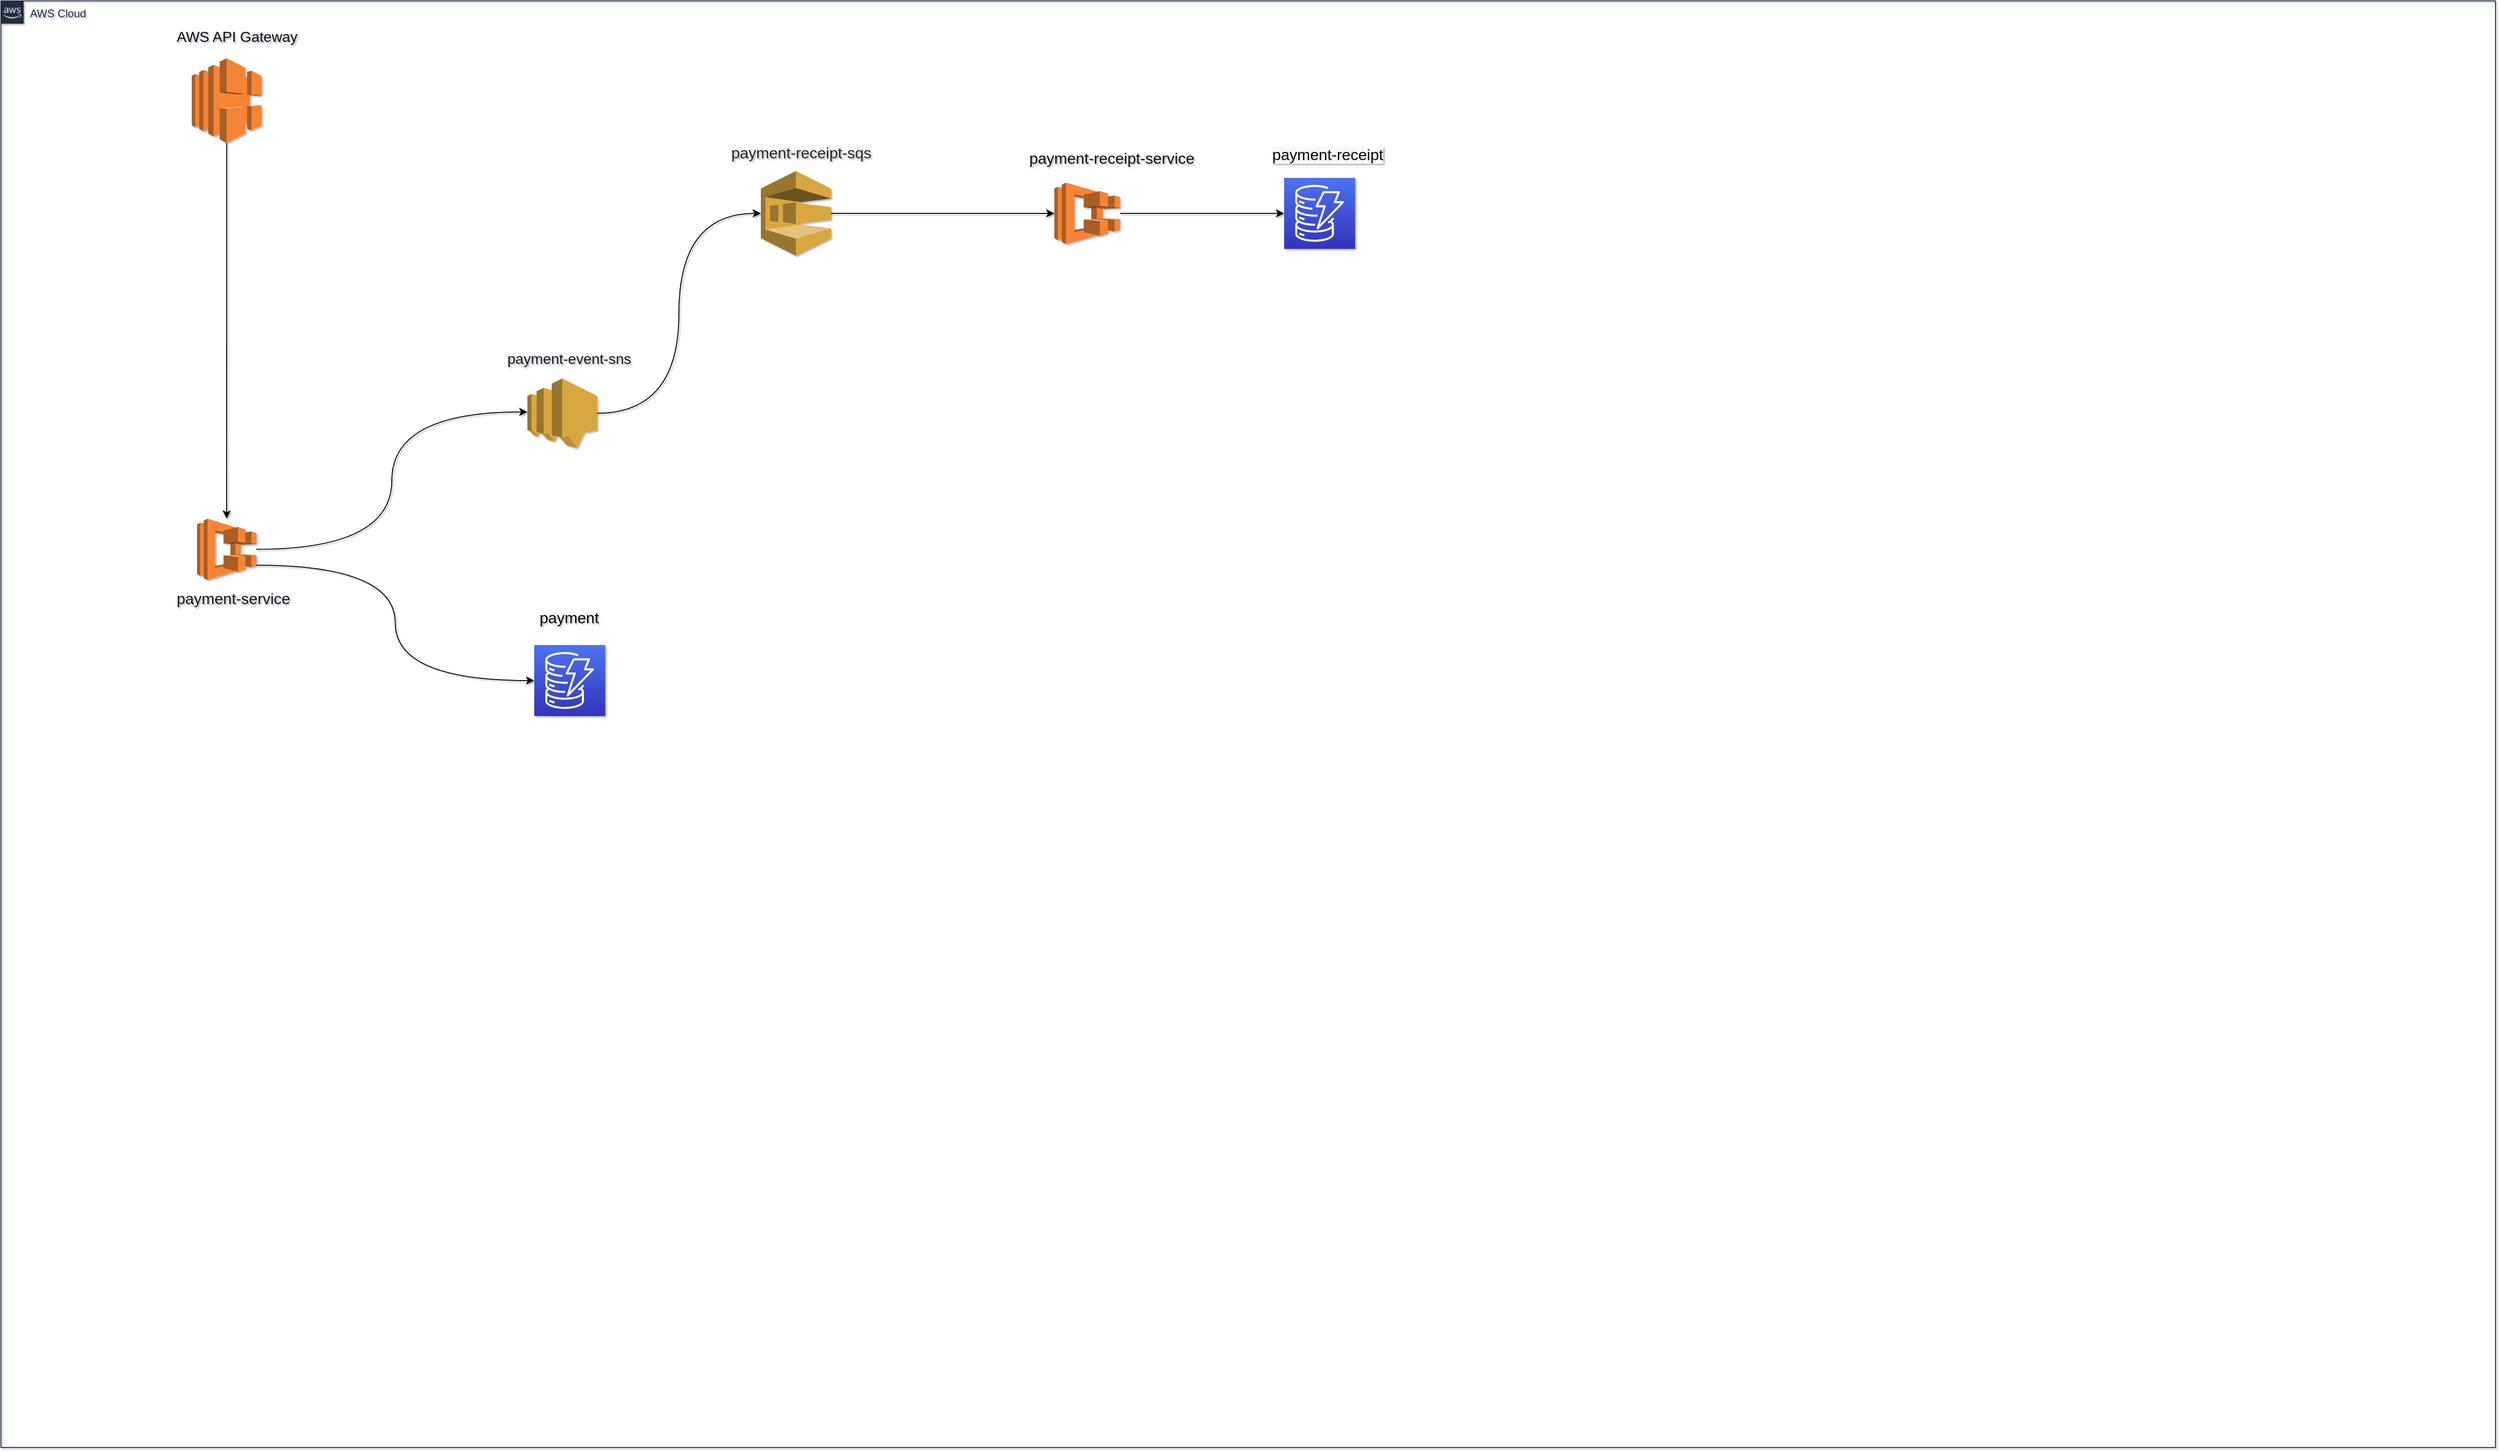 <mxfile version="21.3.7" type="github">
  <diagram id="sx4DB-smJGjERo_jBSHq" name="Page-1">
    <mxGraphModel dx="2171" dy="2307" grid="0" gridSize="10" guides="1" tooltips="1" connect="1" arrows="1" fold="1" page="1" pageScale="1" pageWidth="827" pageHeight="1169" background="#FFFFFF" math="0" shadow="1">
      <root>
        <mxCell id="0" />
        <mxCell id="1" parent="0" />
        <mxCell id="05hHKeat-juu67TqZmML-76" value="AWS Cloud" style="points=[[0,0],[0.25,0],[0.5,0],[0.75,0],[1,0],[1,0.25],[1,0.5],[1,0.75],[1,1],[0.75,1],[0.5,1],[0.25,1],[0,1],[0,0.75],[0,0.5],[0,0.25]];outlineConnect=0;gradientColor=none;html=1;whiteSpace=wrap;fontSize=12;fontStyle=0;container=1;pointerEvents=0;collapsible=0;recursiveResize=0;shape=mxgraph.aws4.group;grIcon=mxgraph.aws4.group_aws_cloud_alt;strokeColor=#232F3E;fillColor=none;verticalAlign=top;align=left;spacingLeft=30;fontColor=#232F3E;dashed=0;rounded=1;" parent="1" vertex="1">
          <mxGeometry x="20" y="-170" width="2741" height="1590" as="geometry" />
        </mxCell>
        <mxCell id="Bep4C9arfv8VF3FYXjHi-2" value="&lt;font style=&quot;font-size: 17px;&quot;&gt;payment-service&lt;/font&gt;" style="text;html=1;align=center;verticalAlign=middle;resizable=0;points=[];autosize=1;strokeColor=none;fillColor=none;fontColor=#151313;" parent="05hHKeat-juu67TqZmML-76" vertex="1">
          <mxGeometry x="187" y="648" width="135" height="20" as="geometry" />
        </mxCell>
        <mxCell id="gEH1WUusGIEwQWeTA551-2" style="edgeStyle=orthogonalEdgeStyle;orthogonalLoop=1;jettySize=auto;html=1;entryX=0;entryY=0.48;entryDx=0;entryDy=0;entryPerimeter=0;curved=1;" parent="05hHKeat-juu67TqZmML-76" source="Bep4C9arfv8VF3FYXjHi-3" target="Bep4C9arfv8VF3FYXjHi-16" edge="1">
          <mxGeometry relative="1" as="geometry" />
        </mxCell>
        <mxCell id="gEH1WUusGIEwQWeTA551-4" style="edgeStyle=orthogonalEdgeStyle;curved=1;orthogonalLoop=1;jettySize=auto;html=1;exitX=1;exitY=0.76;exitDx=0;exitDy=0;exitPerimeter=0;entryX=0;entryY=0.5;entryDx=0;entryDy=0;entryPerimeter=0;" parent="05hHKeat-juu67TqZmML-76" source="Bep4C9arfv8VF3FYXjHi-3" target="Bep4C9arfv8VF3FYXjHi-10" edge="1">
          <mxGeometry relative="1" as="geometry" />
        </mxCell>
        <mxCell id="Bep4C9arfv8VF3FYXjHi-3" value="" style="outlineConnect=0;dashed=0;verticalLabelPosition=bottom;verticalAlign=top;align=center;html=1;shape=mxgraph.aws3.ecs;fillColor=#F58534;gradientColor=none;fontSize=17;" parent="05hHKeat-juu67TqZmML-76" vertex="1">
          <mxGeometry x="215.5" y="569" width="65" height="67.5" as="geometry" />
        </mxCell>
        <mxCell id="Bep4C9arfv8VF3FYXjHi-4" value="payment-receipt-service" style="text;align=left;verticalAlign=top;resizable=0;points=[];autosize=1;strokeColor=none;fillColor=none;fontColor=#100f0f;labelBackgroundColor=none;labelBorderColor=none;fontSize=17;" parent="05hHKeat-juu67TqZmML-76" vertex="1">
          <mxGeometry x="1128" y="156" width="199" height="32" as="geometry" />
        </mxCell>
        <mxCell id="gEH1WUusGIEwQWeTA551-21" style="edgeStyle=orthogonalEdgeStyle;curved=1;orthogonalLoop=1;jettySize=auto;html=1;fontSize=17;" parent="05hHKeat-juu67TqZmML-76" source="Bep4C9arfv8VF3FYXjHi-5" target="gEH1WUusGIEwQWeTA551-16" edge="1">
          <mxGeometry relative="1" as="geometry" />
        </mxCell>
        <mxCell id="Bep4C9arfv8VF3FYXjHi-5" value="" style="outlineConnect=0;dashed=0;verticalLabelPosition=bottom;verticalAlign=top;align=center;html=1;shape=mxgraph.aws3.ecs;fillColor=#F58534;gradientColor=none;fontSize=17;" parent="05hHKeat-juu67TqZmML-76" vertex="1">
          <mxGeometry x="1157.5" y="199.75" width="72" height="67.5" as="geometry" />
        </mxCell>
        <mxCell id="Bep4C9arfv8VF3FYXjHi-10" value="" style="points=[[0,0,0],[0.25,0,0],[0.5,0,0],[0.75,0,0],[1,0,0],[0,1,0],[0.25,1,0],[0.5,1,0],[0.75,1,0],[1,1,0],[0,0.25,0],[0,0.5,0],[0,0.75,0],[1,0.25,0],[1,0.5,0],[1,0.75,0]];outlineConnect=0;fontColor=#232F3E;gradientColor=#4D72F3;gradientDirection=north;fillColor=#3334B9;strokeColor=#ffffff;dashed=0;verticalLabelPosition=bottom;verticalAlign=top;align=center;html=1;fontSize=12;fontStyle=0;aspect=fixed;shape=mxgraph.aws4.resourceIcon;resIcon=mxgraph.aws4.dynamodb;" parent="05hHKeat-juu67TqZmML-76" vertex="1">
          <mxGeometry x="586" y="708" width="78" height="78" as="geometry" />
        </mxCell>
        <mxCell id="05hHKeat-juu67TqZmML-3" value="&lt;font style=&quot;font-size: 16px;&quot;&gt;AWS API Gateway&lt;/font&gt;" style="text;html=1;align=center;verticalAlign=middle;resizable=0;points=[];autosize=1;strokeColor=none;fillColor=none;rounded=1;fontColor=#0d0c0c;" parent="05hHKeat-juu67TqZmML-76" vertex="1">
          <mxGeometry x="187" y="29" width="143" height="20" as="geometry" />
        </mxCell>
        <mxCell id="Bep4C9arfv8VF3FYXjHi-15" value="&lt;font style=&quot;font-size: 17px;&quot;&gt;payment&lt;/font&gt;" style="text;html=1;align=center;verticalAlign=middle;resizable=0;points=[];autosize=1;fontSize=14;labelBorderColor=none;labelBackgroundColor=none;fontColor=#000000;" parent="05hHKeat-juu67TqZmML-76" vertex="1">
          <mxGeometry x="586" y="668" width="75" height="22" as="geometry" />
        </mxCell>
        <mxCell id="gEH1WUusGIEwQWeTA551-6" style="edgeStyle=orthogonalEdgeStyle;curved=1;orthogonalLoop=1;jettySize=auto;html=1;entryX=0;entryY=0.5;entryDx=0;entryDy=0;entryPerimeter=0;" parent="05hHKeat-juu67TqZmML-76" source="Bep4C9arfv8VF3FYXjHi-16" target="Bep4C9arfv8VF3FYXjHi-27" edge="1">
          <mxGeometry relative="1" as="geometry" />
        </mxCell>
        <mxCell id="Bep4C9arfv8VF3FYXjHi-16" value="" style="outlineConnect=0;dashed=0;verticalLabelPosition=bottom;verticalAlign=top;align=center;html=1;shape=mxgraph.aws3.sns;fillColor=#D9A741;gradientColor=none;fontSize=16;" parent="05hHKeat-juu67TqZmML-76" vertex="1">
          <mxGeometry x="578.5" y="415" width="76.5" height="76.5" as="geometry" />
        </mxCell>
        <mxCell id="Bep4C9arfv8VF3FYXjHi-21" value="payment-event-sns" style="text;html=1;align=center;verticalAlign=middle;resizable=0;points=[];autosize=1;strokeColor=none;fillColor=none;fontSize=16;fontColor=#1c1717;" parent="05hHKeat-juu67TqZmML-76" vertex="1">
          <mxGeometry x="546.5" y="377" width="154" height="31" as="geometry" />
        </mxCell>
        <mxCell id="gEH1WUusGIEwQWeTA551-9" style="edgeStyle=orthogonalEdgeStyle;curved=1;orthogonalLoop=1;jettySize=auto;html=1;exitX=1;exitY=0.5;exitDx=0;exitDy=0;exitPerimeter=0;entryX=0;entryY=0.5;entryDx=0;entryDy=0;entryPerimeter=0;fontSize=17;" parent="05hHKeat-juu67TqZmML-76" source="Bep4C9arfv8VF3FYXjHi-27" target="Bep4C9arfv8VF3FYXjHi-5" edge="1">
          <mxGeometry relative="1" as="geometry" />
        </mxCell>
        <mxCell id="Bep4C9arfv8VF3FYXjHi-27" value="" style="outlineConnect=0;dashed=0;verticalLabelPosition=bottom;verticalAlign=top;align=center;html=1;shape=mxgraph.aws3.sqs;fillColor=#D9A741;gradientColor=none;fontSize=16;" parent="05hHKeat-juu67TqZmML-76" vertex="1">
          <mxGeometry x="835" y="187" width="77" height="93" as="geometry" />
        </mxCell>
        <mxCell id="gEH1WUusGIEwQWeTA551-8" value="payment-receipt-sqs" style="text;html=1;align=center;verticalAlign=middle;resizable=0;points=[];autosize=1;strokeColor=none;fillColor=none;fontSize=17;fontColor=#2f2323;" parent="05hHKeat-juu67TqZmML-76" vertex="1">
          <mxGeometry x="793" y="152" width="172" height="32" as="geometry" />
        </mxCell>
        <mxCell id="gEH1WUusGIEwQWeTA551-16" value="" style="points=[[0,0,0],[0.25,0,0],[0.5,0,0],[0.75,0,0],[1,0,0],[0,1,0],[0.25,1,0],[0.5,1,0],[0.75,1,0],[1,1,0],[0,0.25,0],[0,0.5,0],[0,0.75,0],[1,0.25,0],[1,0.5,0],[1,0.75,0]];outlineConnect=0;fontColor=#232F3E;gradientColor=#4D72F3;gradientDirection=north;fillColor=#3334B9;strokeColor=#ffffff;dashed=0;verticalLabelPosition=bottom;verticalAlign=top;align=center;html=1;fontSize=12;fontStyle=0;aspect=fixed;shape=mxgraph.aws4.resourceIcon;resIcon=mxgraph.aws4.dynamodb;" parent="05hHKeat-juu67TqZmML-76" vertex="1">
          <mxGeometry x="1410" y="194.5" width="78" height="78" as="geometry" />
        </mxCell>
        <mxCell id="gEH1WUusGIEwQWeTA551-22" value="&lt;span style=&quot;color: rgb(0, 0, 0); font-family: Helvetica; font-size: 17px; font-style: normal; font-variant-ligatures: normal; font-variant-caps: normal; font-weight: 400; letter-spacing: normal; orphans: 2; text-align: center; text-indent: 0px; text-transform: none; widows: 2; word-spacing: 0px; -webkit-text-stroke-width: 0px; background-color: rgb(248, 249, 250); text-decoration-thickness: initial; text-decoration-style: initial; text-decoration-color: initial; float: none; display: inline !important;&quot;&gt;payment-receipt&lt;/span&gt;" style="text;whiteSpace=wrap;html=1;fontSize=17;" parent="05hHKeat-juu67TqZmML-76" vertex="1">
          <mxGeometry x="1395" y="153" width="132" height="34" as="geometry" />
        </mxCell>
        <mxCell id="7fKdkNB14uINhyLDWxXF-10" style="edgeStyle=orthogonalEdgeStyle;rounded=0;orthogonalLoop=1;jettySize=auto;html=1;labelBackgroundColor=none;fontColor=none;noLabel=1;" edge="1" parent="05hHKeat-juu67TqZmML-76" source="7fKdkNB14uINhyLDWxXF-7" target="Bep4C9arfv8VF3FYXjHi-3">
          <mxGeometry relative="1" as="geometry" />
        </mxCell>
        <mxCell id="7fKdkNB14uINhyLDWxXF-7" value="" style="outlineConnect=0;dashed=0;verticalLabelPosition=bottom;verticalAlign=top;align=center;html=1;shape=mxgraph.aws3.elastic_load_balancing;fillColor=#F58534;gradientColor=none;" vertex="1" parent="05hHKeat-juu67TqZmML-76">
          <mxGeometry x="209.75" y="63" width="76.5" height="93" as="geometry" />
        </mxCell>
      </root>
    </mxGraphModel>
  </diagram>
</mxfile>
